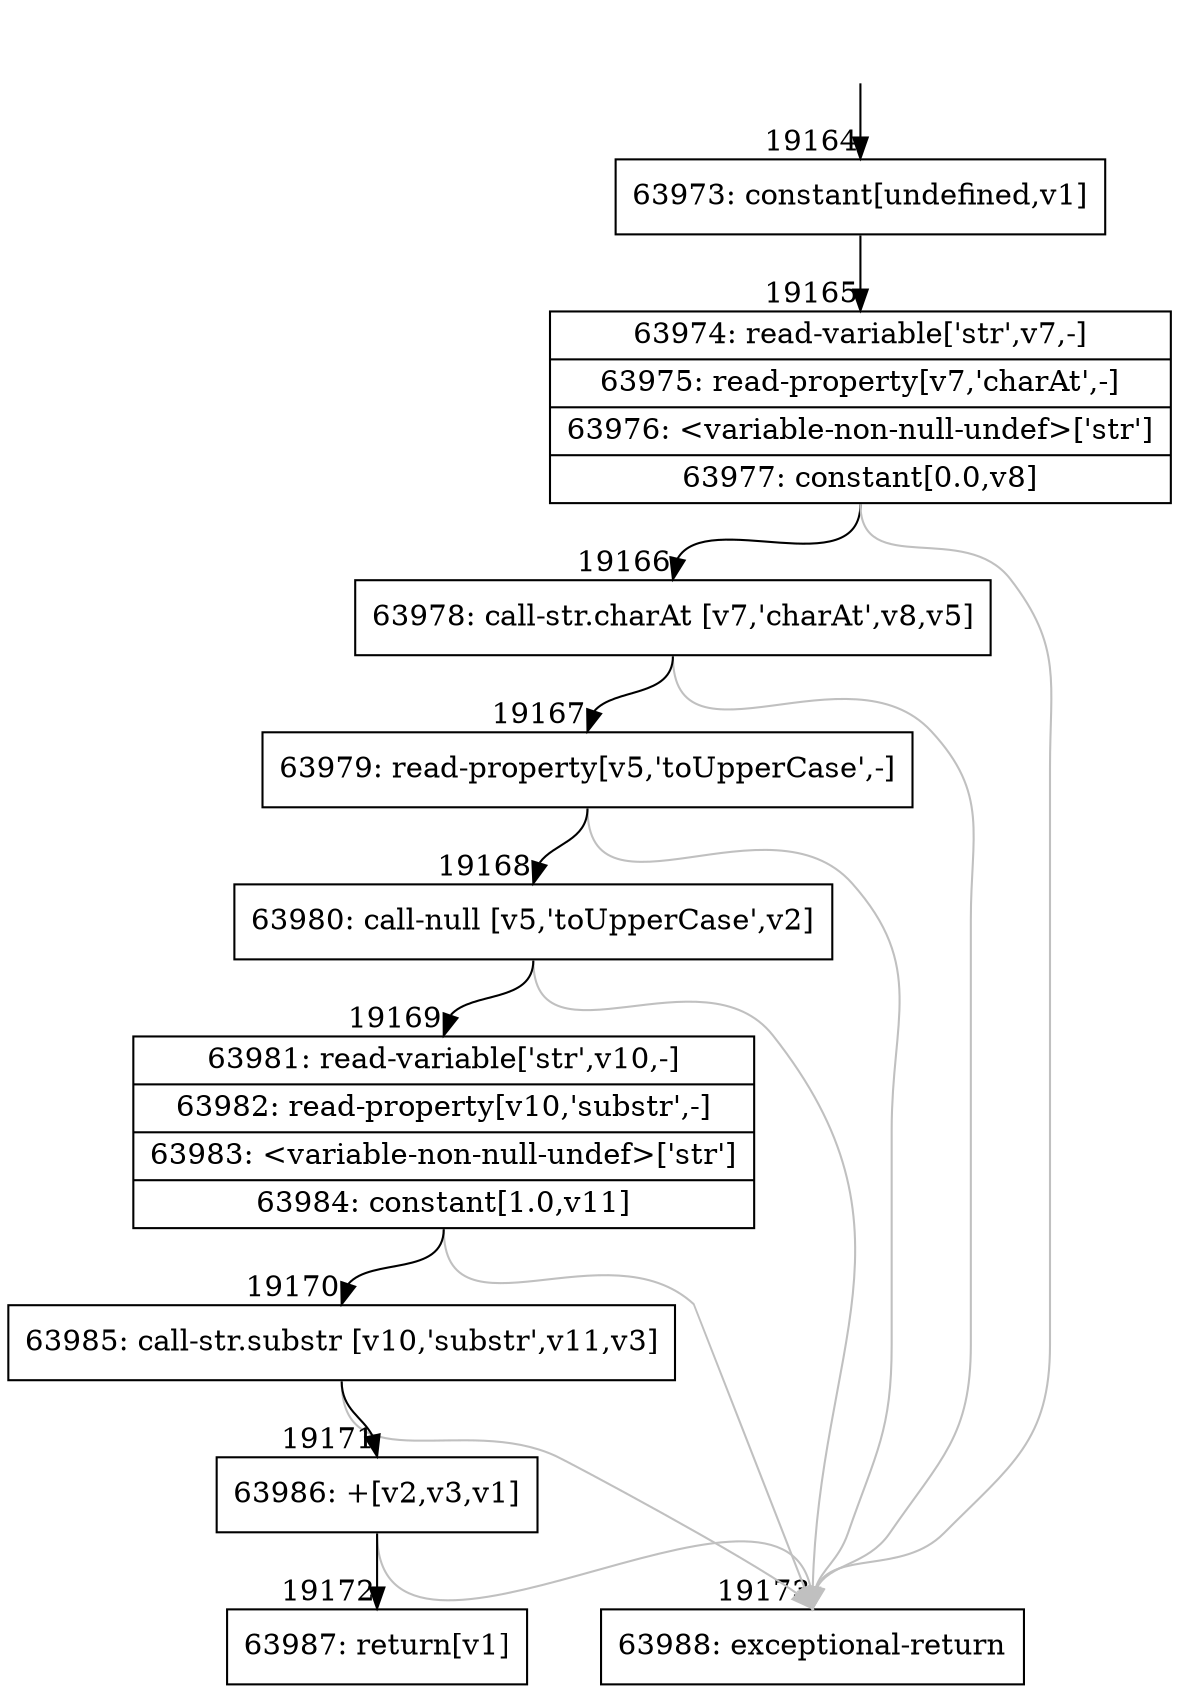 digraph {
rankdir="TD"
BB_entry1648[shape=none,label=""];
BB_entry1648 -> BB19164 [tailport=s, headport=n, headlabel="    19164"]
BB19164 [shape=record label="{63973: constant[undefined,v1]}" ] 
BB19164 -> BB19165 [tailport=s, headport=n, headlabel="      19165"]
BB19165 [shape=record label="{63974: read-variable['str',v7,-]|63975: read-property[v7,'charAt',-]|63976: \<variable-non-null-undef\>['str']|63977: constant[0.0,v8]}" ] 
BB19165 -> BB19166 [tailport=s, headport=n, headlabel="      19166"]
BB19165 -> BB19173 [tailport=s, headport=n, color=gray, headlabel="      19173"]
BB19166 [shape=record label="{63978: call-str.charAt [v7,'charAt',v8,v5]}" ] 
BB19166 -> BB19167 [tailport=s, headport=n, headlabel="      19167"]
BB19166 -> BB19173 [tailport=s, headport=n, color=gray]
BB19167 [shape=record label="{63979: read-property[v5,'toUpperCase',-]}" ] 
BB19167 -> BB19168 [tailport=s, headport=n, headlabel="      19168"]
BB19167 -> BB19173 [tailport=s, headport=n, color=gray]
BB19168 [shape=record label="{63980: call-null [v5,'toUpperCase',v2]}" ] 
BB19168 -> BB19169 [tailport=s, headport=n, headlabel="      19169"]
BB19168 -> BB19173 [tailport=s, headport=n, color=gray]
BB19169 [shape=record label="{63981: read-variable['str',v10,-]|63982: read-property[v10,'substr',-]|63983: \<variable-non-null-undef\>['str']|63984: constant[1.0,v11]}" ] 
BB19169 -> BB19170 [tailport=s, headport=n, headlabel="      19170"]
BB19169 -> BB19173 [tailport=s, headport=n, color=gray]
BB19170 [shape=record label="{63985: call-str.substr [v10,'substr',v11,v3]}" ] 
BB19170 -> BB19171 [tailport=s, headport=n, headlabel="      19171"]
BB19170 -> BB19173 [tailport=s, headport=n, color=gray]
BB19171 [shape=record label="{63986: +[v2,v3,v1]}" ] 
BB19171 -> BB19172 [tailport=s, headport=n, headlabel="      19172"]
BB19171 -> BB19173 [tailport=s, headport=n, color=gray]
BB19172 [shape=record label="{63987: return[v1]}" ] 
BB19173 [shape=record label="{63988: exceptional-return}" ] 
//#$~ 35865
}
